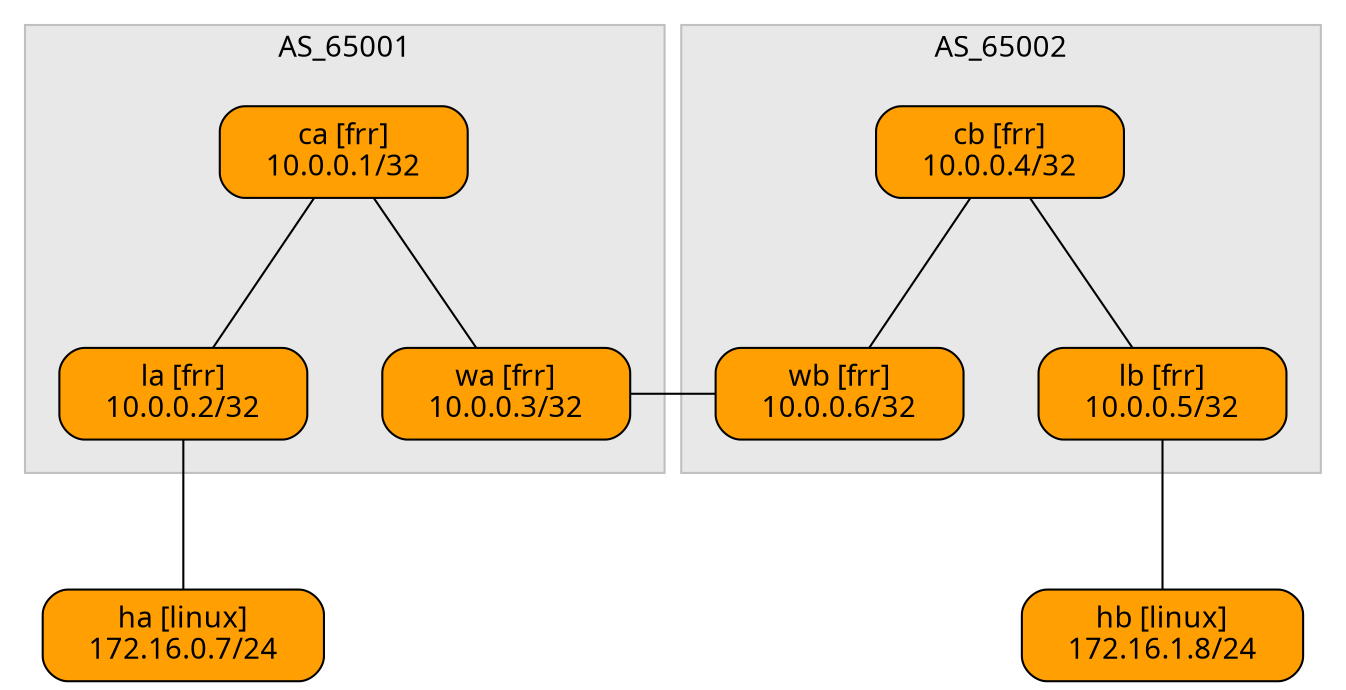 graph {
  bgcolor="transparent"
  nodesep="0.5"
  ranksep="1"
  node [bgcolor="#ff9f01" fillcolor="#ff9f01" margin="0.3,0.1" shape="box" style="rounded,filled" fontname="Verdana"]
  edge [fontname="Verdana" labelfontsize="8" labeldistance="1.5"]
  newrank=true;
  subgraph cluster_AS_65001 {
    bgcolor="#e8e8e8"
    color="#c0c0c0"
    fontname="Verdana"
    margin="16"
    label="AS_65001"
    "ca" [
      label="ca [frr]\n10.0.0.1/32"
    ]
    "la" [
      label="la [frr]\n10.0.0.2/32"
    ]
    "wa" [
      label="wa [frr]\n10.0.0.3/32"
    ]
  }
  subgraph cluster_AS_65002 {
    bgcolor="#e8e8e8"
    color="#c0c0c0"
    fontname="Verdana"
    margin="16"
    label="AS_65002"
    "cb" [
      label="cb [frr]\n10.0.0.4/32"
    ]
    "wb" [
      label="wb [frr]\n10.0.0.6/32"
    ]
    "lb" [
      label="lb [frr]\n10.0.0.5/32"
    ]
  }
  "ha" [
    label="ha [linux]\n172.16.0.7/24"
  ]
  "hb" [
    label="hb [linux]\n172.16.1.8/24"
  ]
 "ca" -- "la"
 "ca" -- "wa"
 "cb" -- "lb"
 "cb" -- "wb"
 "la" -- "ha"
 "lb" -- "hb"
 "wa" -- "wb"
 { rank=same; ca; cb }
 { rank=same; la; wa; lb; wb; }
}
